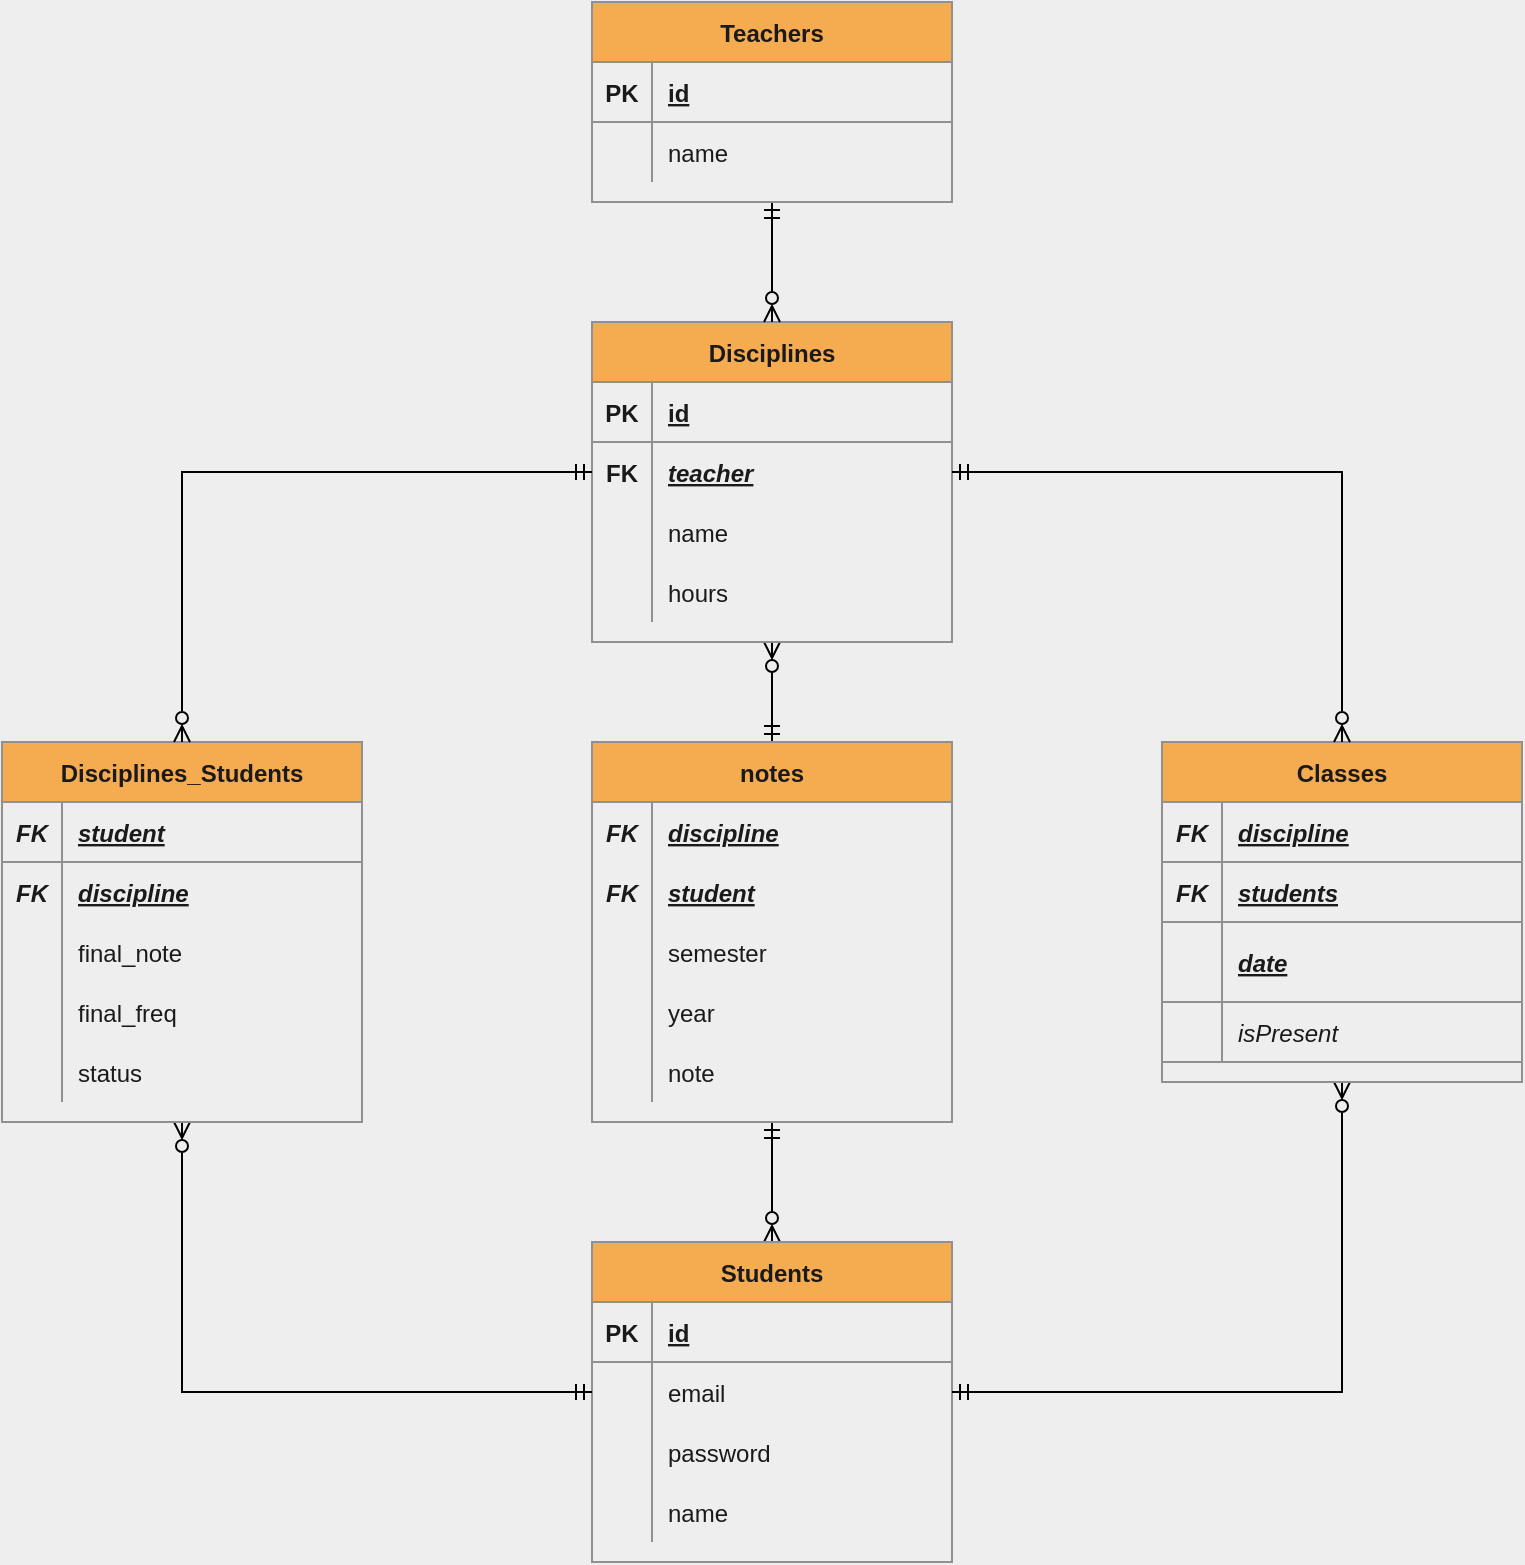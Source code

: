 <mxfile version="19.0.0" type="device"><diagram id="R2lEEEUBdFMjLlhIrx00" name="Page-1"><mxGraphModel dx="1168" dy="775" grid="1" gridSize="10" guides="1" tooltips="1" connect="1" arrows="1" fold="1" page="1" pageScale="1" pageWidth="850" pageHeight="1100" background="#EEEEEE" math="0" shadow="0" extFonts="Permanent Marker^https://fonts.googleapis.com/css?family=Permanent+Marker"><root><mxCell id="0"/><mxCell id="1" parent="0"/><mxCell id="dd3y8Y_HpGGtt7wF8xRX-89" style="edgeStyle=orthogonalEdgeStyle;rounded=0;orthogonalLoop=1;jettySize=auto;html=1;exitX=0.5;exitY=1;exitDx=0;exitDy=0;entryX=0.5;entryY=0;entryDx=0;entryDy=0;startArrow=ERzeroToMany;startFill=0;endArrow=ERmandOne;endFill=0;" edge="1" parent="1" source="KCzg_RoL6HMDiyd-J0CY-1" target="dd3y8Y_HpGGtt7wF8xRX-68"><mxGeometry relative="1" as="geometry"/></mxCell><mxCell id="KCzg_RoL6HMDiyd-J0CY-1" value="Disciplines" style="shape=table;startSize=30;container=1;collapsible=1;childLayout=tableLayout;fixedRows=1;rowLines=0;fontStyle=1;align=center;resizeLast=1;fillColor=#F5AB50;strokeColor=#909090;fontColor=#1A1A1A;" parent="1" vertex="1"><mxGeometry x="345" y="190" width="180" height="160" as="geometry"/></mxCell><mxCell id="KCzg_RoL6HMDiyd-J0CY-2" value="" style="shape=tableRow;horizontal=0;startSize=0;swimlaneHead=0;swimlaneBody=0;fillColor=none;collapsible=0;dropTarget=0;points=[[0,0.5],[1,0.5]];portConstraint=eastwest;top=0;left=0;right=0;bottom=1;strokeColor=#909090;fontColor=#1A1A1A;" parent="KCzg_RoL6HMDiyd-J0CY-1" vertex="1"><mxGeometry y="30" width="180" height="30" as="geometry"/></mxCell><mxCell id="KCzg_RoL6HMDiyd-J0CY-3" value="PK" style="shape=partialRectangle;connectable=0;fillColor=none;top=0;left=0;bottom=0;right=0;fontStyle=1;overflow=hidden;strokeColor=#909090;fontColor=#1A1A1A;" parent="KCzg_RoL6HMDiyd-J0CY-2" vertex="1"><mxGeometry width="30" height="30" as="geometry"><mxRectangle width="30" height="30" as="alternateBounds"/></mxGeometry></mxCell><mxCell id="KCzg_RoL6HMDiyd-J0CY-4" value="id" style="shape=partialRectangle;connectable=0;fillColor=none;top=0;left=0;bottom=0;right=0;align=left;spacingLeft=6;fontStyle=5;overflow=hidden;strokeColor=#909090;fontColor=#1A1A1A;" parent="KCzg_RoL6HMDiyd-J0CY-2" vertex="1"><mxGeometry x="30" width="150" height="30" as="geometry"><mxRectangle width="150" height="30" as="alternateBounds"/></mxGeometry></mxCell><mxCell id="KCzg_RoL6HMDiyd-J0CY-5" value="" style="shape=tableRow;horizontal=0;startSize=0;swimlaneHead=0;swimlaneBody=0;fillColor=none;collapsible=0;dropTarget=0;points=[[0,0.5],[1,0.5]];portConstraint=eastwest;top=0;left=0;right=0;bottom=0;strokeColor=#909090;fontColor=#1A1A1A;" parent="KCzg_RoL6HMDiyd-J0CY-1" vertex="1"><mxGeometry y="60" width="180" height="30" as="geometry"/></mxCell><mxCell id="KCzg_RoL6HMDiyd-J0CY-6" value="FK" style="shape=partialRectangle;connectable=0;fillColor=none;top=0;left=0;bottom=0;right=0;editable=1;overflow=hidden;strokeColor=#909090;fontColor=#1A1A1A;fontStyle=1" parent="KCzg_RoL6HMDiyd-J0CY-5" vertex="1"><mxGeometry width="30" height="30" as="geometry"><mxRectangle width="30" height="30" as="alternateBounds"/></mxGeometry></mxCell><mxCell id="KCzg_RoL6HMDiyd-J0CY-7" value="teacher" style="shape=partialRectangle;connectable=0;fillColor=none;top=0;left=0;bottom=0;right=0;align=left;spacingLeft=6;overflow=hidden;strokeColor=#909090;fontColor=#1A1A1A;fontStyle=7" parent="KCzg_RoL6HMDiyd-J0CY-5" vertex="1"><mxGeometry x="30" width="150" height="30" as="geometry"><mxRectangle width="150" height="30" as="alternateBounds"/></mxGeometry></mxCell><mxCell id="KCzg_RoL6HMDiyd-J0CY-8" value="" style="shape=tableRow;horizontal=0;startSize=0;swimlaneHead=0;swimlaneBody=0;fillColor=none;collapsible=0;dropTarget=0;points=[[0,0.5],[1,0.5]];portConstraint=eastwest;top=0;left=0;right=0;bottom=0;strokeColor=#909090;fontColor=#1A1A1A;" parent="KCzg_RoL6HMDiyd-J0CY-1" vertex="1"><mxGeometry y="90" width="180" height="30" as="geometry"/></mxCell><mxCell id="KCzg_RoL6HMDiyd-J0CY-9" value="" style="shape=partialRectangle;connectable=0;fillColor=none;top=0;left=0;bottom=0;right=0;editable=1;overflow=hidden;strokeColor=#909090;fontColor=#1A1A1A;" parent="KCzg_RoL6HMDiyd-J0CY-8" vertex="1"><mxGeometry width="30" height="30" as="geometry"><mxRectangle width="30" height="30" as="alternateBounds"/></mxGeometry></mxCell><mxCell id="KCzg_RoL6HMDiyd-J0CY-10" value="name" style="shape=partialRectangle;connectable=0;fillColor=none;top=0;left=0;bottom=0;right=0;align=left;spacingLeft=6;overflow=hidden;strokeColor=#909090;fontColor=#1A1A1A;" parent="KCzg_RoL6HMDiyd-J0CY-8" vertex="1"><mxGeometry x="30" width="150" height="30" as="geometry"><mxRectangle width="150" height="30" as="alternateBounds"/></mxGeometry></mxCell><mxCell id="dd3y8Y_HpGGtt7wF8xRX-46" value="" style="shape=tableRow;horizontal=0;startSize=0;swimlaneHead=0;swimlaneBody=0;fillColor=none;collapsible=0;dropTarget=0;points=[[0,0.5],[1,0.5]];portConstraint=eastwest;top=0;left=0;right=0;bottom=0;strokeColor=#909090;fontColor=#1A1A1A;" vertex="1" parent="KCzg_RoL6HMDiyd-J0CY-1"><mxGeometry y="120" width="180" height="30" as="geometry"/></mxCell><mxCell id="dd3y8Y_HpGGtt7wF8xRX-47" value="" style="shape=partialRectangle;connectable=0;fillColor=none;top=0;left=0;bottom=0;right=0;editable=1;overflow=hidden;strokeColor=#909090;fontColor=#1A1A1A;" vertex="1" parent="dd3y8Y_HpGGtt7wF8xRX-46"><mxGeometry width="30" height="30" as="geometry"><mxRectangle width="30" height="30" as="alternateBounds"/></mxGeometry></mxCell><mxCell id="dd3y8Y_HpGGtt7wF8xRX-48" value="hours" style="shape=partialRectangle;connectable=0;fillColor=none;top=0;left=0;bottom=0;right=0;align=left;spacingLeft=6;overflow=hidden;strokeColor=#909090;fontColor=#1A1A1A;" vertex="1" parent="dd3y8Y_HpGGtt7wF8xRX-46"><mxGeometry x="30" width="150" height="30" as="geometry"><mxRectangle width="150" height="30" as="alternateBounds"/></mxGeometry></mxCell><mxCell id="dd3y8Y_HpGGtt7wF8xRX-81" style="edgeStyle=orthogonalEdgeStyle;rounded=0;orthogonalLoop=1;jettySize=auto;html=1;startArrow=ERzeroToMany;startFill=0;endArrow=ERmandOne;endFill=0;" edge="1" parent="1" source="KCzg_RoL6HMDiyd-J0CY-14" target="dd3y8Y_HpGGtt7wF8xRX-68"><mxGeometry relative="1" as="geometry"/></mxCell><mxCell id="KCzg_RoL6HMDiyd-J0CY-14" value="Students" style="shape=table;startSize=30;container=1;collapsible=1;childLayout=tableLayout;fixedRows=1;rowLines=0;fontStyle=1;align=center;resizeLast=1;fillColor=#F5AB50;strokeColor=#909090;fontColor=#1A1A1A;" parent="1" vertex="1"><mxGeometry x="345" y="650" width="180" height="160" as="geometry"/></mxCell><mxCell id="KCzg_RoL6HMDiyd-J0CY-15" value="" style="shape=tableRow;horizontal=0;startSize=0;swimlaneHead=0;swimlaneBody=0;fillColor=none;collapsible=0;dropTarget=0;points=[[0,0.5],[1,0.5]];portConstraint=eastwest;top=0;left=0;right=0;bottom=1;strokeColor=#909090;fontColor=#1A1A1A;" parent="KCzg_RoL6HMDiyd-J0CY-14" vertex="1"><mxGeometry y="30" width="180" height="30" as="geometry"/></mxCell><mxCell id="KCzg_RoL6HMDiyd-J0CY-16" value="PK" style="shape=partialRectangle;connectable=0;fillColor=none;top=0;left=0;bottom=0;right=0;fontStyle=1;overflow=hidden;strokeColor=#909090;fontColor=#1A1A1A;" parent="KCzg_RoL6HMDiyd-J0CY-15" vertex="1"><mxGeometry width="30" height="30" as="geometry"><mxRectangle width="30" height="30" as="alternateBounds"/></mxGeometry></mxCell><mxCell id="KCzg_RoL6HMDiyd-J0CY-17" value="id" style="shape=partialRectangle;connectable=0;fillColor=none;top=0;left=0;bottom=0;right=0;align=left;spacingLeft=6;fontStyle=5;overflow=hidden;strokeColor=#909090;fontColor=#1A1A1A;" parent="KCzg_RoL6HMDiyd-J0CY-15" vertex="1"><mxGeometry x="30" width="150" height="30" as="geometry"><mxRectangle width="150" height="30" as="alternateBounds"/></mxGeometry></mxCell><mxCell id="KCzg_RoL6HMDiyd-J0CY-18" value="" style="shape=tableRow;horizontal=0;startSize=0;swimlaneHead=0;swimlaneBody=0;fillColor=none;collapsible=0;dropTarget=0;points=[[0,0.5],[1,0.5]];portConstraint=eastwest;top=0;left=0;right=0;bottom=0;strokeColor=#909090;fontColor=#1A1A1A;" parent="KCzg_RoL6HMDiyd-J0CY-14" vertex="1"><mxGeometry y="60" width="180" height="30" as="geometry"/></mxCell><mxCell id="KCzg_RoL6HMDiyd-J0CY-19" value="" style="shape=partialRectangle;connectable=0;fillColor=none;top=0;left=0;bottom=0;right=0;editable=1;overflow=hidden;strokeColor=#909090;fontColor=#1A1A1A;" parent="KCzg_RoL6HMDiyd-J0CY-18" vertex="1"><mxGeometry width="30" height="30" as="geometry"><mxRectangle width="30" height="30" as="alternateBounds"/></mxGeometry></mxCell><mxCell id="KCzg_RoL6HMDiyd-J0CY-20" value="email" style="shape=partialRectangle;connectable=0;fillColor=none;top=0;left=0;bottom=0;right=0;align=left;spacingLeft=6;overflow=hidden;strokeColor=#909090;fontColor=#1A1A1A;" parent="KCzg_RoL6HMDiyd-J0CY-18" vertex="1"><mxGeometry x="30" width="150" height="30" as="geometry"><mxRectangle width="150" height="30" as="alternateBounds"/></mxGeometry></mxCell><mxCell id="KCzg_RoL6HMDiyd-J0CY-21" value="" style="shape=tableRow;horizontal=0;startSize=0;swimlaneHead=0;swimlaneBody=0;fillColor=none;collapsible=0;dropTarget=0;points=[[0,0.5],[1,0.5]];portConstraint=eastwest;top=0;left=0;right=0;bottom=0;strokeColor=#909090;fontColor=#1A1A1A;" parent="KCzg_RoL6HMDiyd-J0CY-14" vertex="1"><mxGeometry y="90" width="180" height="30" as="geometry"/></mxCell><mxCell id="KCzg_RoL6HMDiyd-J0CY-22" value="" style="shape=partialRectangle;connectable=0;fillColor=none;top=0;left=0;bottom=0;right=0;editable=1;overflow=hidden;strokeColor=#909090;fontColor=#1A1A1A;" parent="KCzg_RoL6HMDiyd-J0CY-21" vertex="1"><mxGeometry width="30" height="30" as="geometry"><mxRectangle width="30" height="30" as="alternateBounds"/></mxGeometry></mxCell><mxCell id="KCzg_RoL6HMDiyd-J0CY-23" value="password" style="shape=partialRectangle;connectable=0;fillColor=none;top=0;left=0;bottom=0;right=0;align=left;spacingLeft=6;overflow=hidden;strokeColor=#909090;fontColor=#1A1A1A;" parent="KCzg_RoL6HMDiyd-J0CY-21" vertex="1"><mxGeometry x="30" width="150" height="30" as="geometry"><mxRectangle width="150" height="30" as="alternateBounds"/></mxGeometry></mxCell><mxCell id="KCzg_RoL6HMDiyd-J0CY-24" value="" style="shape=tableRow;horizontal=0;startSize=0;swimlaneHead=0;swimlaneBody=0;fillColor=none;collapsible=0;dropTarget=0;points=[[0,0.5],[1,0.5]];portConstraint=eastwest;top=0;left=0;right=0;bottom=0;strokeColor=#909090;fontColor=#1A1A1A;" parent="KCzg_RoL6HMDiyd-J0CY-14" vertex="1"><mxGeometry y="120" width="180" height="30" as="geometry"/></mxCell><mxCell id="KCzg_RoL6HMDiyd-J0CY-25" value="" style="shape=partialRectangle;connectable=0;fillColor=none;top=0;left=0;bottom=0;right=0;editable=1;overflow=hidden;strokeColor=#909090;fontColor=#1A1A1A;" parent="KCzg_RoL6HMDiyd-J0CY-24" vertex="1"><mxGeometry width="30" height="30" as="geometry"><mxRectangle width="30" height="30" as="alternateBounds"/></mxGeometry></mxCell><mxCell id="KCzg_RoL6HMDiyd-J0CY-26" value="name" style="shape=partialRectangle;connectable=0;fillColor=none;top=0;left=0;bottom=0;right=0;align=left;spacingLeft=6;overflow=hidden;strokeColor=#909090;fontColor=#1A1A1A;" parent="KCzg_RoL6HMDiyd-J0CY-24" vertex="1"><mxGeometry x="30" width="150" height="30" as="geometry"><mxRectangle width="150" height="30" as="alternateBounds"/></mxGeometry></mxCell><mxCell id="dd3y8Y_HpGGtt7wF8xRX-3" style="edgeStyle=orthogonalEdgeStyle;rounded=0;orthogonalLoop=1;jettySize=auto;html=1;startArrow=ERmandOne;startFill=0;endArrow=ERzeroToMany;endFill=0;" edge="1" parent="1" source="KCzg_RoL6HMDiyd-J0CY-27" target="KCzg_RoL6HMDiyd-J0CY-1"><mxGeometry relative="1" as="geometry"><mxPoint x="171.08" y="527" as="targetPoint"/></mxGeometry></mxCell><mxCell id="KCzg_RoL6HMDiyd-J0CY-27" value="Teachers" style="shape=table;startSize=30;container=1;collapsible=1;childLayout=tableLayout;fixedRows=1;rowLines=0;fontStyle=1;align=center;resizeLast=1;fillColor=#F5AB50;strokeColor=#909090;fontColor=#1A1A1A;" parent="1" vertex="1"><mxGeometry x="345" y="30" width="180" height="100" as="geometry"/></mxCell><mxCell id="KCzg_RoL6HMDiyd-J0CY-28" value="" style="shape=tableRow;horizontal=0;startSize=0;swimlaneHead=0;swimlaneBody=0;fillColor=none;collapsible=0;dropTarget=0;points=[[0,0.5],[1,0.5]];portConstraint=eastwest;top=0;left=0;right=0;bottom=1;strokeColor=#909090;fontColor=#1A1A1A;" parent="KCzg_RoL6HMDiyd-J0CY-27" vertex="1"><mxGeometry y="30" width="180" height="30" as="geometry"/></mxCell><mxCell id="KCzg_RoL6HMDiyd-J0CY-29" value="PK" style="shape=partialRectangle;connectable=0;fillColor=none;top=0;left=0;bottom=0;right=0;fontStyle=1;overflow=hidden;strokeColor=#909090;fontColor=#1A1A1A;" parent="KCzg_RoL6HMDiyd-J0CY-28" vertex="1"><mxGeometry width="30" height="30" as="geometry"><mxRectangle width="30" height="30" as="alternateBounds"/></mxGeometry></mxCell><mxCell id="KCzg_RoL6HMDiyd-J0CY-30" value="id" style="shape=partialRectangle;connectable=0;fillColor=none;top=0;left=0;bottom=0;right=0;align=left;spacingLeft=6;fontStyle=5;overflow=hidden;strokeColor=#909090;fontColor=#1A1A1A;" parent="KCzg_RoL6HMDiyd-J0CY-28" vertex="1"><mxGeometry x="30" width="150" height="30" as="geometry"><mxRectangle width="150" height="30" as="alternateBounds"/></mxGeometry></mxCell><mxCell id="KCzg_RoL6HMDiyd-J0CY-31" value="" style="shape=tableRow;horizontal=0;startSize=0;swimlaneHead=0;swimlaneBody=0;fillColor=none;collapsible=0;dropTarget=0;points=[[0,0.5],[1,0.5]];portConstraint=eastwest;top=0;left=0;right=0;bottom=0;strokeColor=#909090;fontColor=#1A1A1A;" parent="KCzg_RoL6HMDiyd-J0CY-27" vertex="1"><mxGeometry y="60" width="180" height="30" as="geometry"/></mxCell><mxCell id="KCzg_RoL6HMDiyd-J0CY-32" value="" style="shape=partialRectangle;connectable=0;fillColor=none;top=0;left=0;bottom=0;right=0;editable=1;overflow=hidden;strokeColor=#909090;fontColor=#1A1A1A;" parent="KCzg_RoL6HMDiyd-J0CY-31" vertex="1"><mxGeometry width="30" height="30" as="geometry"><mxRectangle width="30" height="30" as="alternateBounds"/></mxGeometry></mxCell><mxCell id="KCzg_RoL6HMDiyd-J0CY-33" value="name" style="shape=partialRectangle;connectable=0;fillColor=none;top=0;left=0;bottom=0;right=0;align=left;spacingLeft=6;overflow=hidden;strokeColor=#909090;fontColor=#1A1A1A;" parent="KCzg_RoL6HMDiyd-J0CY-31" vertex="1"><mxGeometry x="30" width="150" height="30" as="geometry"><mxRectangle width="150" height="30" as="alternateBounds"/></mxGeometry></mxCell><mxCell id="dd3y8Y_HpGGtt7wF8xRX-59" style="edgeStyle=orthogonalEdgeStyle;rounded=0;orthogonalLoop=1;jettySize=auto;html=1;exitX=0.5;exitY=1;exitDx=0;exitDy=0;entryX=0;entryY=0.5;entryDx=0;entryDy=0;startArrow=ERzeroToMany;startFill=0;endArrow=ERmandOne;endFill=0;" edge="1" parent="1" source="KCzg_RoL6HMDiyd-J0CY-65" target="KCzg_RoL6HMDiyd-J0CY-18"><mxGeometry relative="1" as="geometry"/></mxCell><mxCell id="KCzg_RoL6HMDiyd-J0CY-65" value="Disciplines_Students" style="shape=table;startSize=30;container=1;collapsible=1;childLayout=tableLayout;fixedRows=1;rowLines=0;fontStyle=1;align=center;resizeLast=1;fillColor=#F5AB50;strokeColor=#909090;fontColor=#1A1A1A;" parent="1" vertex="1"><mxGeometry x="50" y="400" width="180" height="190" as="geometry"><mxRectangle x="-10" y="300" width="150" height="30" as="alternateBounds"/></mxGeometry></mxCell><mxCell id="KCzg_RoL6HMDiyd-J0CY-66" value="" style="shape=tableRow;horizontal=0;startSize=0;swimlaneHead=0;swimlaneBody=0;fillColor=none;collapsible=0;dropTarget=0;points=[[0,0.5],[1,0.5]];portConstraint=eastwest;top=0;left=0;right=0;bottom=1;strokeColor=#909090;fontColor=#1A1A1A;fontStyle=3" parent="KCzg_RoL6HMDiyd-J0CY-65" vertex="1"><mxGeometry y="30" width="180" height="30" as="geometry"/></mxCell><mxCell id="KCzg_RoL6HMDiyd-J0CY-67" value="FK" style="shape=partialRectangle;connectable=0;fillColor=none;top=0;left=0;bottom=0;right=0;fontStyle=3;overflow=hidden;strokeColor=#909090;fontColor=#1A1A1A;" parent="KCzg_RoL6HMDiyd-J0CY-66" vertex="1"><mxGeometry width="30" height="30" as="geometry"><mxRectangle width="30" height="30" as="alternateBounds"/></mxGeometry></mxCell><mxCell id="KCzg_RoL6HMDiyd-J0CY-68" value="student" style="shape=partialRectangle;connectable=0;fillColor=none;top=0;left=0;bottom=0;right=0;align=left;spacingLeft=6;fontStyle=7;overflow=hidden;strokeColor=#909090;fontColor=#1A1A1A;" parent="KCzg_RoL6HMDiyd-J0CY-66" vertex="1"><mxGeometry x="30" width="150" height="30" as="geometry"><mxRectangle width="150" height="30" as="alternateBounds"/></mxGeometry></mxCell><mxCell id="KCzg_RoL6HMDiyd-J0CY-69" value="" style="shape=tableRow;horizontal=0;startSize=0;swimlaneHead=0;swimlaneBody=0;fillColor=none;collapsible=0;dropTarget=0;points=[[0,0.5],[1,0.5]];portConstraint=eastwest;top=0;left=0;right=0;bottom=0;strokeColor=#909090;fontColor=#1A1A1A;" parent="KCzg_RoL6HMDiyd-J0CY-65" vertex="1"><mxGeometry y="60" width="180" height="30" as="geometry"/></mxCell><mxCell id="KCzg_RoL6HMDiyd-J0CY-70" value="FK" style="shape=partialRectangle;connectable=0;fillColor=none;top=0;left=0;bottom=0;right=0;editable=1;overflow=hidden;strokeColor=#909090;fontColor=#1A1A1A;fontStyle=3" parent="KCzg_RoL6HMDiyd-J0CY-69" vertex="1"><mxGeometry width="30" height="30" as="geometry"><mxRectangle width="30" height="30" as="alternateBounds"/></mxGeometry></mxCell><mxCell id="KCzg_RoL6HMDiyd-J0CY-71" value="discipline" style="shape=partialRectangle;connectable=0;fillColor=none;top=0;left=0;bottom=0;right=0;align=left;spacingLeft=6;overflow=hidden;strokeColor=#909090;fontColor=#1A1A1A;fontStyle=7" parent="KCzg_RoL6HMDiyd-J0CY-69" vertex="1"><mxGeometry x="30" width="150" height="30" as="geometry"><mxRectangle width="150" height="30" as="alternateBounds"/></mxGeometry></mxCell><mxCell id="dd3y8Y_HpGGtt7wF8xRX-50" value="" style="shape=tableRow;horizontal=0;startSize=0;swimlaneHead=0;swimlaneBody=0;fillColor=none;collapsible=0;dropTarget=0;points=[[0,0.5],[1,0.5]];portConstraint=eastwest;top=0;left=0;right=0;bottom=0;strokeColor=#909090;fontColor=#1A1A1A;" vertex="1" parent="KCzg_RoL6HMDiyd-J0CY-65"><mxGeometry y="90" width="180" height="30" as="geometry"/></mxCell><mxCell id="dd3y8Y_HpGGtt7wF8xRX-51" value="" style="shape=partialRectangle;connectable=0;fillColor=none;top=0;left=0;bottom=0;right=0;editable=1;overflow=hidden;strokeColor=#909090;fontColor=#1A1A1A;fontStyle=3" vertex="1" parent="dd3y8Y_HpGGtt7wF8xRX-50"><mxGeometry width="30" height="30" as="geometry"><mxRectangle width="30" height="30" as="alternateBounds"/></mxGeometry></mxCell><mxCell id="dd3y8Y_HpGGtt7wF8xRX-52" value="final_note" style="shape=partialRectangle;connectable=0;fillColor=none;top=0;left=0;bottom=0;right=0;align=left;spacingLeft=6;overflow=hidden;strokeColor=#909090;fontColor=#1A1A1A;fontStyle=0" vertex="1" parent="dd3y8Y_HpGGtt7wF8xRX-50"><mxGeometry x="30" width="150" height="30" as="geometry"><mxRectangle width="150" height="30" as="alternateBounds"/></mxGeometry></mxCell><mxCell id="dd3y8Y_HpGGtt7wF8xRX-53" value="" style="shape=tableRow;horizontal=0;startSize=0;swimlaneHead=0;swimlaneBody=0;fillColor=none;collapsible=0;dropTarget=0;points=[[0,0.5],[1,0.5]];portConstraint=eastwest;top=0;left=0;right=0;bottom=0;strokeColor=#909090;fontColor=#1A1A1A;" vertex="1" parent="KCzg_RoL6HMDiyd-J0CY-65"><mxGeometry y="120" width="180" height="30" as="geometry"/></mxCell><mxCell id="dd3y8Y_HpGGtt7wF8xRX-54" value="" style="shape=partialRectangle;connectable=0;fillColor=none;top=0;left=0;bottom=0;right=0;editable=1;overflow=hidden;strokeColor=#909090;fontColor=#1A1A1A;fontStyle=3" vertex="1" parent="dd3y8Y_HpGGtt7wF8xRX-53"><mxGeometry width="30" height="30" as="geometry"><mxRectangle width="30" height="30" as="alternateBounds"/></mxGeometry></mxCell><mxCell id="dd3y8Y_HpGGtt7wF8xRX-55" value="final_freq" style="shape=partialRectangle;connectable=0;fillColor=none;top=0;left=0;bottom=0;right=0;align=left;spacingLeft=6;overflow=hidden;strokeColor=#909090;fontColor=#1A1A1A;fontStyle=0" vertex="1" parent="dd3y8Y_HpGGtt7wF8xRX-53"><mxGeometry x="30" width="150" height="30" as="geometry"><mxRectangle width="150" height="30" as="alternateBounds"/></mxGeometry></mxCell><mxCell id="dd3y8Y_HpGGtt7wF8xRX-64" value="" style="shape=tableRow;horizontal=0;startSize=0;swimlaneHead=0;swimlaneBody=0;fillColor=none;collapsible=0;dropTarget=0;points=[[0,0.5],[1,0.5]];portConstraint=eastwest;top=0;left=0;right=0;bottom=0;strokeColor=#909090;fontColor=#1A1A1A;" vertex="1" parent="KCzg_RoL6HMDiyd-J0CY-65"><mxGeometry y="150" width="180" height="30" as="geometry"/></mxCell><mxCell id="dd3y8Y_HpGGtt7wF8xRX-65" value="" style="shape=partialRectangle;connectable=0;fillColor=none;top=0;left=0;bottom=0;right=0;editable=1;overflow=hidden;strokeColor=#909090;fontColor=#1A1A1A;fontStyle=3" vertex="1" parent="dd3y8Y_HpGGtt7wF8xRX-64"><mxGeometry width="30" height="30" as="geometry"><mxRectangle width="30" height="30" as="alternateBounds"/></mxGeometry></mxCell><mxCell id="dd3y8Y_HpGGtt7wF8xRX-66" value="status" style="shape=partialRectangle;connectable=0;fillColor=none;top=0;left=0;bottom=0;right=0;align=left;spacingLeft=6;overflow=hidden;strokeColor=#909090;fontColor=#1A1A1A;fontStyle=0" vertex="1" parent="dd3y8Y_HpGGtt7wF8xRX-64"><mxGeometry x="30" width="150" height="30" as="geometry"><mxRectangle width="150" height="30" as="alternateBounds"/></mxGeometry></mxCell><mxCell id="dd3y8Y_HpGGtt7wF8xRX-60" style="edgeStyle=orthogonalEdgeStyle;rounded=0;orthogonalLoop=1;jettySize=auto;html=1;exitX=0.5;exitY=1;exitDx=0;exitDy=0;entryX=1;entryY=0.5;entryDx=0;entryDy=0;startArrow=ERzeroToMany;startFill=0;endArrow=ERmandOne;endFill=0;" edge="1" parent="1" source="dd3y8Y_HpGGtt7wF8xRX-28" target="KCzg_RoL6HMDiyd-J0CY-18"><mxGeometry relative="1" as="geometry"/></mxCell><mxCell id="dd3y8Y_HpGGtt7wF8xRX-28" value="Classes" style="shape=table;startSize=30;container=1;collapsible=1;childLayout=tableLayout;fixedRows=1;rowLines=0;fontStyle=1;align=center;resizeLast=1;fillColor=#F5AB50;strokeColor=#909090;fontColor=#1A1A1A;" vertex="1" parent="1"><mxGeometry x="630" y="400" width="180" height="170" as="geometry"/></mxCell><mxCell id="dd3y8Y_HpGGtt7wF8xRX-32" value="" style="shape=tableRow;horizontal=0;startSize=0;swimlaneHead=0;swimlaneBody=0;fillColor=none;collapsible=0;dropTarget=0;points=[[0,0.5],[1,0.5]];portConstraint=eastwest;top=0;left=0;right=0;bottom=1;strokeColor=#909090;fontColor=#1A1A1A;" vertex="1" parent="dd3y8Y_HpGGtt7wF8xRX-28"><mxGeometry y="30" width="180" height="30" as="geometry"/></mxCell><mxCell id="dd3y8Y_HpGGtt7wF8xRX-33" value="FK" style="shape=partialRectangle;connectable=0;fillColor=none;top=0;left=0;bottom=0;right=0;fontStyle=3;overflow=hidden;strokeColor=#909090;fontColor=#1A1A1A;" vertex="1" parent="dd3y8Y_HpGGtt7wF8xRX-32"><mxGeometry width="30" height="30" as="geometry"><mxRectangle width="30" height="30" as="alternateBounds"/></mxGeometry></mxCell><mxCell id="dd3y8Y_HpGGtt7wF8xRX-34" value="discipline" style="shape=partialRectangle;connectable=0;fillColor=none;top=0;left=0;bottom=0;right=0;align=left;spacingLeft=6;fontStyle=7;overflow=hidden;strokeColor=#909090;fontColor=#1A1A1A;" vertex="1" parent="dd3y8Y_HpGGtt7wF8xRX-32"><mxGeometry x="30" width="150" height="30" as="geometry"><mxRectangle width="150" height="30" as="alternateBounds"/></mxGeometry></mxCell><mxCell id="dd3y8Y_HpGGtt7wF8xRX-35" value="" style="shape=tableRow;horizontal=0;startSize=0;swimlaneHead=0;swimlaneBody=0;fillColor=none;collapsible=0;dropTarget=0;points=[[0,0.5],[1,0.5]];portConstraint=eastwest;top=0;left=0;right=0;bottom=1;strokeColor=#909090;fontColor=#1A1A1A;" vertex="1" parent="dd3y8Y_HpGGtt7wF8xRX-28"><mxGeometry y="60" width="180" height="30" as="geometry"/></mxCell><mxCell id="dd3y8Y_HpGGtt7wF8xRX-36" value="FK" style="shape=partialRectangle;connectable=0;fillColor=none;top=0;left=0;bottom=0;right=0;fontStyle=3;overflow=hidden;strokeColor=#909090;fontColor=#1A1A1A;" vertex="1" parent="dd3y8Y_HpGGtt7wF8xRX-35"><mxGeometry width="30" height="30" as="geometry"><mxRectangle width="30" height="30" as="alternateBounds"/></mxGeometry></mxCell><mxCell id="dd3y8Y_HpGGtt7wF8xRX-37" value="students" style="shape=partialRectangle;connectable=0;fillColor=none;top=0;left=0;bottom=0;right=0;align=left;spacingLeft=6;fontStyle=7;overflow=hidden;strokeColor=#909090;fontColor=#1A1A1A;" vertex="1" parent="dd3y8Y_HpGGtt7wF8xRX-35"><mxGeometry x="30" width="150" height="30" as="geometry"><mxRectangle width="150" height="30" as="alternateBounds"/></mxGeometry></mxCell><mxCell id="dd3y8Y_HpGGtt7wF8xRX-40" value="" style="shape=tableRow;horizontal=0;startSize=0;swimlaneHead=0;swimlaneBody=0;fillColor=none;collapsible=0;dropTarget=0;points=[[0,0.5],[1,0.5]];portConstraint=eastwest;top=0;left=0;right=0;bottom=1;strokeColor=#909090;fontColor=#1A1A1A;" vertex="1" parent="dd3y8Y_HpGGtt7wF8xRX-28"><mxGeometry y="90" width="180" height="40" as="geometry"/></mxCell><mxCell id="dd3y8Y_HpGGtt7wF8xRX-41" value="" style="shape=partialRectangle;connectable=0;fillColor=none;top=0;left=0;bottom=0;right=0;fontStyle=3;overflow=hidden;strokeColor=#909090;fontColor=#1A1A1A;" vertex="1" parent="dd3y8Y_HpGGtt7wF8xRX-40"><mxGeometry width="30" height="40" as="geometry"><mxRectangle width="30" height="40" as="alternateBounds"/></mxGeometry></mxCell><mxCell id="dd3y8Y_HpGGtt7wF8xRX-42" value="date" style="shape=partialRectangle;connectable=0;fillColor=none;top=0;left=0;bottom=0;right=0;align=left;spacingLeft=6;fontStyle=7;overflow=hidden;strokeColor=#909090;fontColor=#1A1A1A;" vertex="1" parent="dd3y8Y_HpGGtt7wF8xRX-40"><mxGeometry x="30" width="150" height="40" as="geometry"><mxRectangle width="150" height="40" as="alternateBounds"/></mxGeometry></mxCell><mxCell id="dd3y8Y_HpGGtt7wF8xRX-43" value="" style="shape=tableRow;horizontal=0;startSize=0;swimlaneHead=0;swimlaneBody=0;fillColor=none;collapsible=0;dropTarget=0;points=[[0,0.5],[1,0.5]];portConstraint=eastwest;top=0;left=0;right=0;bottom=1;strokeColor=#909090;fontColor=#1A1A1A;" vertex="1" parent="dd3y8Y_HpGGtt7wF8xRX-28"><mxGeometry y="130" width="180" height="30" as="geometry"/></mxCell><mxCell id="dd3y8Y_HpGGtt7wF8xRX-44" value="" style="shape=partialRectangle;connectable=0;fillColor=none;top=0;left=0;bottom=0;right=0;fontStyle=1;overflow=hidden;strokeColor=#909090;fontColor=#1A1A1A;" vertex="1" parent="dd3y8Y_HpGGtt7wF8xRX-43"><mxGeometry width="30" height="30" as="geometry"><mxRectangle width="30" height="30" as="alternateBounds"/></mxGeometry></mxCell><mxCell id="dd3y8Y_HpGGtt7wF8xRX-45" value="isPresent" style="shape=partialRectangle;connectable=0;fillColor=none;top=0;left=0;bottom=0;right=0;align=left;spacingLeft=6;fontStyle=2;overflow=hidden;strokeColor=#909090;fontColor=#1A1A1A;" vertex="1" parent="dd3y8Y_HpGGtt7wF8xRX-43"><mxGeometry x="30" width="150" height="30" as="geometry"><mxRectangle width="150" height="30" as="alternateBounds"/></mxGeometry></mxCell><mxCell id="dd3y8Y_HpGGtt7wF8xRX-57" style="edgeStyle=orthogonalEdgeStyle;rounded=0;orthogonalLoop=1;jettySize=auto;html=1;exitX=0;exitY=0.5;exitDx=0;exitDy=0;entryX=0.5;entryY=0;entryDx=0;entryDy=0;startArrow=ERmandOne;startFill=0;endArrow=ERzeroToMany;endFill=0;" edge="1" parent="1" source="KCzg_RoL6HMDiyd-J0CY-5" target="KCzg_RoL6HMDiyd-J0CY-65"><mxGeometry relative="1" as="geometry"/></mxCell><mxCell id="dd3y8Y_HpGGtt7wF8xRX-58" style="edgeStyle=orthogonalEdgeStyle;rounded=0;orthogonalLoop=1;jettySize=auto;html=1;exitX=1;exitY=0.5;exitDx=0;exitDy=0;entryX=0.5;entryY=0;entryDx=0;entryDy=0;startArrow=ERmandOne;startFill=0;endArrow=ERzeroToMany;endFill=0;" edge="1" parent="1" source="KCzg_RoL6HMDiyd-J0CY-5" target="dd3y8Y_HpGGtt7wF8xRX-28"><mxGeometry relative="1" as="geometry"/></mxCell><mxCell id="dd3y8Y_HpGGtt7wF8xRX-68" value="notes" style="shape=table;startSize=30;container=1;collapsible=1;childLayout=tableLayout;fixedRows=1;rowLines=0;fontStyle=1;align=center;resizeLast=1;fillColor=#F5AB50;strokeColor=#909090;fontColor=#1A1A1A;" vertex="1" parent="1"><mxGeometry x="345" y="400" width="180" height="190" as="geometry"/></mxCell><mxCell id="dd3y8Y_HpGGtt7wF8xRX-72" value="" style="shape=tableRow;horizontal=0;startSize=0;swimlaneHead=0;swimlaneBody=0;fillColor=none;collapsible=0;dropTarget=0;points=[[0,0.5],[1,0.5]];portConstraint=eastwest;top=0;left=0;right=0;bottom=0;strokeColor=#909090;fontColor=#1A1A1A;" vertex="1" parent="dd3y8Y_HpGGtt7wF8xRX-68"><mxGeometry y="30" width="180" height="30" as="geometry"/></mxCell><mxCell id="dd3y8Y_HpGGtt7wF8xRX-73" value="FK" style="shape=partialRectangle;connectable=0;fillColor=none;top=0;left=0;bottom=0;right=0;editable=1;overflow=hidden;strokeColor=#909090;fontColor=#1A1A1A;fontStyle=3" vertex="1" parent="dd3y8Y_HpGGtt7wF8xRX-72"><mxGeometry width="30" height="30" as="geometry"><mxRectangle width="30" height="30" as="alternateBounds"/></mxGeometry></mxCell><mxCell id="dd3y8Y_HpGGtt7wF8xRX-74" value="discipline" style="shape=partialRectangle;connectable=0;fillColor=none;top=0;left=0;bottom=0;right=0;align=left;spacingLeft=6;overflow=hidden;strokeColor=#909090;fontColor=#1A1A1A;fontStyle=7" vertex="1" parent="dd3y8Y_HpGGtt7wF8xRX-72"><mxGeometry x="30" width="150" height="30" as="geometry"><mxRectangle width="150" height="30" as="alternateBounds"/></mxGeometry></mxCell><mxCell id="dd3y8Y_HpGGtt7wF8xRX-90" value="" style="shape=tableRow;horizontal=0;startSize=0;swimlaneHead=0;swimlaneBody=0;fillColor=none;collapsible=0;dropTarget=0;points=[[0,0.5],[1,0.5]];portConstraint=eastwest;top=0;left=0;right=0;bottom=0;strokeColor=#909090;fontColor=#1A1A1A;" vertex="1" parent="dd3y8Y_HpGGtt7wF8xRX-68"><mxGeometry y="60" width="180" height="30" as="geometry"/></mxCell><mxCell id="dd3y8Y_HpGGtt7wF8xRX-91" value="FK" style="shape=partialRectangle;connectable=0;fillColor=none;top=0;left=0;bottom=0;right=0;editable=1;overflow=hidden;strokeColor=#909090;fontColor=#1A1A1A;fontStyle=3" vertex="1" parent="dd3y8Y_HpGGtt7wF8xRX-90"><mxGeometry width="30" height="30" as="geometry"><mxRectangle width="30" height="30" as="alternateBounds"/></mxGeometry></mxCell><mxCell id="dd3y8Y_HpGGtt7wF8xRX-92" value="student" style="shape=partialRectangle;connectable=0;fillColor=none;top=0;left=0;bottom=0;right=0;align=left;spacingLeft=6;overflow=hidden;strokeColor=#909090;fontColor=#1A1A1A;fontStyle=7" vertex="1" parent="dd3y8Y_HpGGtt7wF8xRX-90"><mxGeometry x="30" width="150" height="30" as="geometry"><mxRectangle width="150" height="30" as="alternateBounds"/></mxGeometry></mxCell><mxCell id="dd3y8Y_HpGGtt7wF8xRX-75" value="" style="shape=tableRow;horizontal=0;startSize=0;swimlaneHead=0;swimlaneBody=0;fillColor=none;collapsible=0;dropTarget=0;points=[[0,0.5],[1,0.5]];portConstraint=eastwest;top=0;left=0;right=0;bottom=0;strokeColor=#909090;fontColor=#1A1A1A;" vertex="1" parent="dd3y8Y_HpGGtt7wF8xRX-68"><mxGeometry y="90" width="180" height="30" as="geometry"/></mxCell><mxCell id="dd3y8Y_HpGGtt7wF8xRX-76" value="" style="shape=partialRectangle;connectable=0;fillColor=none;top=0;left=0;bottom=0;right=0;editable=1;overflow=hidden;strokeColor=#909090;fontColor=#1A1A1A;" vertex="1" parent="dd3y8Y_HpGGtt7wF8xRX-75"><mxGeometry width="30" height="30" as="geometry"><mxRectangle width="30" height="30" as="alternateBounds"/></mxGeometry></mxCell><mxCell id="dd3y8Y_HpGGtt7wF8xRX-77" value="semester" style="shape=partialRectangle;connectable=0;fillColor=none;top=0;left=0;bottom=0;right=0;align=left;spacingLeft=6;overflow=hidden;strokeColor=#909090;fontColor=#1A1A1A;" vertex="1" parent="dd3y8Y_HpGGtt7wF8xRX-75"><mxGeometry x="30" width="150" height="30" as="geometry"><mxRectangle width="150" height="30" as="alternateBounds"/></mxGeometry></mxCell><mxCell id="dd3y8Y_HpGGtt7wF8xRX-82" value="" style="shape=tableRow;horizontal=0;startSize=0;swimlaneHead=0;swimlaneBody=0;fillColor=none;collapsible=0;dropTarget=0;points=[[0,0.5],[1,0.5]];portConstraint=eastwest;top=0;left=0;right=0;bottom=0;strokeColor=#909090;fontColor=#1A1A1A;" vertex="1" parent="dd3y8Y_HpGGtt7wF8xRX-68"><mxGeometry y="120" width="180" height="30" as="geometry"/></mxCell><mxCell id="dd3y8Y_HpGGtt7wF8xRX-83" value="" style="shape=partialRectangle;connectable=0;fillColor=none;top=0;left=0;bottom=0;right=0;editable=1;overflow=hidden;strokeColor=#909090;fontColor=#1A1A1A;" vertex="1" parent="dd3y8Y_HpGGtt7wF8xRX-82"><mxGeometry width="30" height="30" as="geometry"><mxRectangle width="30" height="30" as="alternateBounds"/></mxGeometry></mxCell><mxCell id="dd3y8Y_HpGGtt7wF8xRX-84" value="year" style="shape=partialRectangle;connectable=0;fillColor=none;top=0;left=0;bottom=0;right=0;align=left;spacingLeft=6;overflow=hidden;strokeColor=#909090;fontColor=#1A1A1A;" vertex="1" parent="dd3y8Y_HpGGtt7wF8xRX-82"><mxGeometry x="30" width="150" height="30" as="geometry"><mxRectangle width="150" height="30" as="alternateBounds"/></mxGeometry></mxCell><mxCell id="dd3y8Y_HpGGtt7wF8xRX-85" value="" style="shape=tableRow;horizontal=0;startSize=0;swimlaneHead=0;swimlaneBody=0;fillColor=none;collapsible=0;dropTarget=0;points=[[0,0.5],[1,0.5]];portConstraint=eastwest;top=0;left=0;right=0;bottom=0;strokeColor=#909090;fontColor=#1A1A1A;" vertex="1" parent="dd3y8Y_HpGGtt7wF8xRX-68"><mxGeometry y="150" width="180" height="30" as="geometry"/></mxCell><mxCell id="dd3y8Y_HpGGtt7wF8xRX-86" value="" style="shape=partialRectangle;connectable=0;fillColor=none;top=0;left=0;bottom=0;right=0;editable=1;overflow=hidden;strokeColor=#909090;fontColor=#1A1A1A;" vertex="1" parent="dd3y8Y_HpGGtt7wF8xRX-85"><mxGeometry width="30" height="30" as="geometry"><mxRectangle width="30" height="30" as="alternateBounds"/></mxGeometry></mxCell><mxCell id="dd3y8Y_HpGGtt7wF8xRX-87" value="note" style="shape=partialRectangle;connectable=0;fillColor=none;top=0;left=0;bottom=0;right=0;align=left;spacingLeft=6;overflow=hidden;strokeColor=#909090;fontColor=#1A1A1A;" vertex="1" parent="dd3y8Y_HpGGtt7wF8xRX-85"><mxGeometry x="30" width="150" height="30" as="geometry"><mxRectangle width="150" height="30" as="alternateBounds"/></mxGeometry></mxCell></root></mxGraphModel></diagram></mxfile>